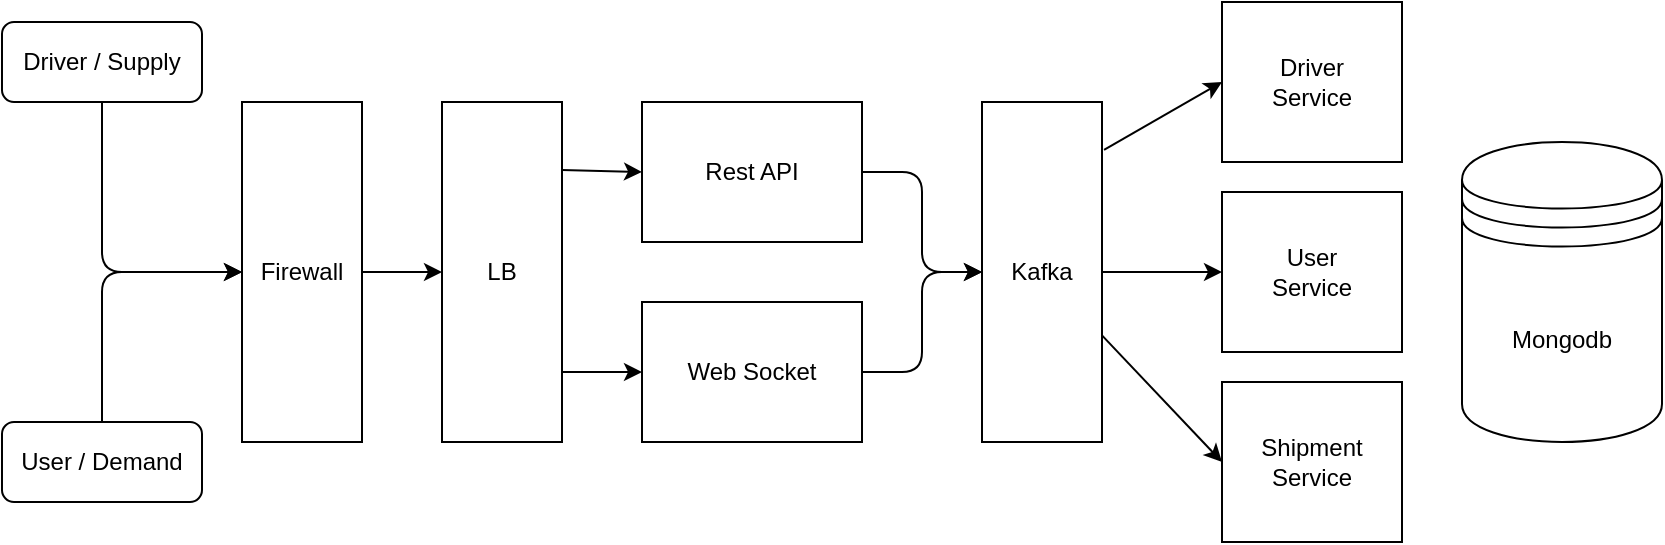 <mxfile>
    <diagram id="oEf9UwCpZmx7ZKoFkpRN" name="Page-1">
        <mxGraphModel dx="1120" dy="779" grid="1" gridSize="10" guides="1" tooltips="1" connect="1" arrows="1" fold="1" page="1" pageScale="1" pageWidth="1169" pageHeight="1654" math="0" shadow="0">
            <root>
                <mxCell id="0"/>
                <mxCell id="1" parent="0"/>
                <mxCell id="2" value="Driver / Supply" style="rounded=1;whiteSpace=wrap;html=1;" parent="1" vertex="1">
                    <mxGeometry x="40" y="190" width="100" height="40" as="geometry"/>
                </mxCell>
                <mxCell id="3" value="User / Demand" style="rounded=1;whiteSpace=wrap;html=1;" parent="1" vertex="1">
                    <mxGeometry x="40" y="390" width="100" height="40" as="geometry"/>
                </mxCell>
                <mxCell id="4" value="Firewall" style="rounded=0;whiteSpace=wrap;html=1;" parent="1" vertex="1">
                    <mxGeometry x="160" y="230" width="60" height="170" as="geometry"/>
                </mxCell>
                <mxCell id="5" value="LB" style="rounded=0;whiteSpace=wrap;html=1;" parent="1" vertex="1">
                    <mxGeometry x="260" y="230" width="60" height="170" as="geometry"/>
                </mxCell>
                <mxCell id="6" value="Web Socket" style="rounded=0;whiteSpace=wrap;html=1;" parent="1" vertex="1">
                    <mxGeometry x="360" y="330" width="110" height="70" as="geometry"/>
                </mxCell>
                <mxCell id="7" value="Rest API" style="rounded=0;whiteSpace=wrap;html=1;" parent="1" vertex="1">
                    <mxGeometry x="360" y="230" width="110" height="70" as="geometry"/>
                </mxCell>
                <mxCell id="8" value="" style="endArrow=classic;html=1;exitX=0.5;exitY=1;exitDx=0;exitDy=0;entryX=0;entryY=0.5;entryDx=0;entryDy=0;edgeStyle=orthogonalEdgeStyle;" parent="1" source="2" target="4" edge="1">
                    <mxGeometry width="50" height="50" relative="1" as="geometry">
                        <mxPoint x="400" y="420" as="sourcePoint"/>
                        <mxPoint x="450" y="370" as="targetPoint"/>
                        <Array as="points">
                            <mxPoint x="90" y="315"/>
                        </Array>
                    </mxGeometry>
                </mxCell>
                <mxCell id="11" value="" style="endArrow=classic;html=1;exitX=0.5;exitY=0;exitDx=0;exitDy=0;entryX=0;entryY=0.5;entryDx=0;entryDy=0;edgeStyle=orthogonalEdgeStyle;" parent="1" source="3" target="4" edge="1">
                    <mxGeometry width="50" height="50" relative="1" as="geometry">
                        <mxPoint x="140" y="470" as="sourcePoint"/>
                        <mxPoint x="270" y="555" as="targetPoint"/>
                        <Array as="points">
                            <mxPoint x="90" y="315"/>
                        </Array>
                    </mxGeometry>
                </mxCell>
                <mxCell id="12" value="" style="endArrow=classic;html=1;exitX=1;exitY=0.5;exitDx=0;exitDy=0;" parent="1" source="4" target="5" edge="1">
                    <mxGeometry width="50" height="50" relative="1" as="geometry">
                        <mxPoint x="220" y="320" as="sourcePoint"/>
                        <mxPoint x="390" y="370" as="targetPoint"/>
                    </mxGeometry>
                </mxCell>
                <mxCell id="15" value="" style="endArrow=classic;html=1;exitX=1;exitY=0.2;exitDx=0;exitDy=0;exitPerimeter=0;entryX=0;entryY=0.5;entryDx=0;entryDy=0;" parent="1" source="5" target="7" edge="1">
                    <mxGeometry width="50" height="50" relative="1" as="geometry">
                        <mxPoint x="340" y="420" as="sourcePoint"/>
                        <mxPoint x="390" y="370" as="targetPoint"/>
                    </mxGeometry>
                </mxCell>
                <mxCell id="16" value="" style="endArrow=classic;html=1;entryX=0;entryY=0.5;entryDx=0;entryDy=0;" parent="1" target="6" edge="1">
                    <mxGeometry width="50" height="50" relative="1" as="geometry">
                        <mxPoint x="320" y="365" as="sourcePoint"/>
                        <mxPoint x="390" y="370" as="targetPoint"/>
                    </mxGeometry>
                </mxCell>
                <mxCell id="18" value="Driver &lt;br&gt;Service" style="rounded=0;whiteSpace=wrap;html=1;" parent="1" vertex="1">
                    <mxGeometry x="650" y="180" width="90" height="80" as="geometry"/>
                </mxCell>
                <mxCell id="19" value="User &lt;br&gt;Service" style="rounded=0;whiteSpace=wrap;html=1;" parent="1" vertex="1">
                    <mxGeometry x="650" y="275" width="90" height="80" as="geometry"/>
                </mxCell>
                <mxCell id="20" value="Shipment&lt;br&gt;Service" style="rounded=0;whiteSpace=wrap;html=1;" parent="1" vertex="1">
                    <mxGeometry x="650" y="370" width="90" height="80" as="geometry"/>
                </mxCell>
                <mxCell id="21" value="Kafka" style="rounded=0;whiteSpace=wrap;html=1;" parent="1" vertex="1">
                    <mxGeometry x="530" y="230" width="60" height="170" as="geometry"/>
                </mxCell>
                <mxCell id="24" value="" style="endArrow=classic;html=1;entryX=0;entryY=0.5;entryDx=0;entryDy=0;exitX=1;exitY=0.5;exitDx=0;exitDy=0;" parent="1" source="21" target="19" edge="1">
                    <mxGeometry width="50" height="50" relative="1" as="geometry">
                        <mxPoint x="350" y="420" as="sourcePoint"/>
                        <mxPoint x="400" y="370" as="targetPoint"/>
                    </mxGeometry>
                </mxCell>
                <mxCell id="25" value="" style="endArrow=classic;html=1;entryX=0;entryY=0.5;entryDx=0;entryDy=0;exitX=1.017;exitY=0.141;exitDx=0;exitDy=0;exitPerimeter=0;" parent="1" source="21" target="18" edge="1">
                    <mxGeometry width="50" height="50" relative="1" as="geometry">
                        <mxPoint x="350" y="420" as="sourcePoint"/>
                        <mxPoint x="400" y="370" as="targetPoint"/>
                    </mxGeometry>
                </mxCell>
                <mxCell id="26" value="" style="endArrow=classic;html=1;entryX=0;entryY=0.5;entryDx=0;entryDy=0;" parent="1" source="21" target="20" edge="1">
                    <mxGeometry width="50" height="50" relative="1" as="geometry">
                        <mxPoint x="350" y="420" as="sourcePoint"/>
                        <mxPoint x="400" y="370" as="targetPoint"/>
                    </mxGeometry>
                </mxCell>
                <mxCell id="27" value="Mongodb" style="shape=datastore;whiteSpace=wrap;html=1;" parent="1" vertex="1">
                    <mxGeometry x="770" y="250" width="100" height="150" as="geometry"/>
                </mxCell>
                <mxCell id="30" value="" style="endArrow=classic;html=1;exitX=1;exitY=0.5;exitDx=0;exitDy=0;entryX=0;entryY=0.5;entryDx=0;entryDy=0;edgeStyle=orthogonalEdgeStyle;" edge="1" parent="1" source="7" target="21">
                    <mxGeometry width="50" height="50" relative="1" as="geometry">
                        <mxPoint x="470" y="480" as="sourcePoint"/>
                        <mxPoint x="520" y="430" as="targetPoint"/>
                    </mxGeometry>
                </mxCell>
                <mxCell id="31" value="" style="endArrow=classic;html=1;exitX=1;exitY=0.5;exitDx=0;exitDy=0;entryX=0;entryY=0.5;entryDx=0;entryDy=0;edgeStyle=orthogonalEdgeStyle;" edge="1" parent="1" source="6" target="21">
                    <mxGeometry width="50" height="50" relative="1" as="geometry">
                        <mxPoint x="470" y="480" as="sourcePoint"/>
                        <mxPoint x="520" y="430" as="targetPoint"/>
                    </mxGeometry>
                </mxCell>
            </root>
        </mxGraphModel>
    </diagram>
</mxfile>